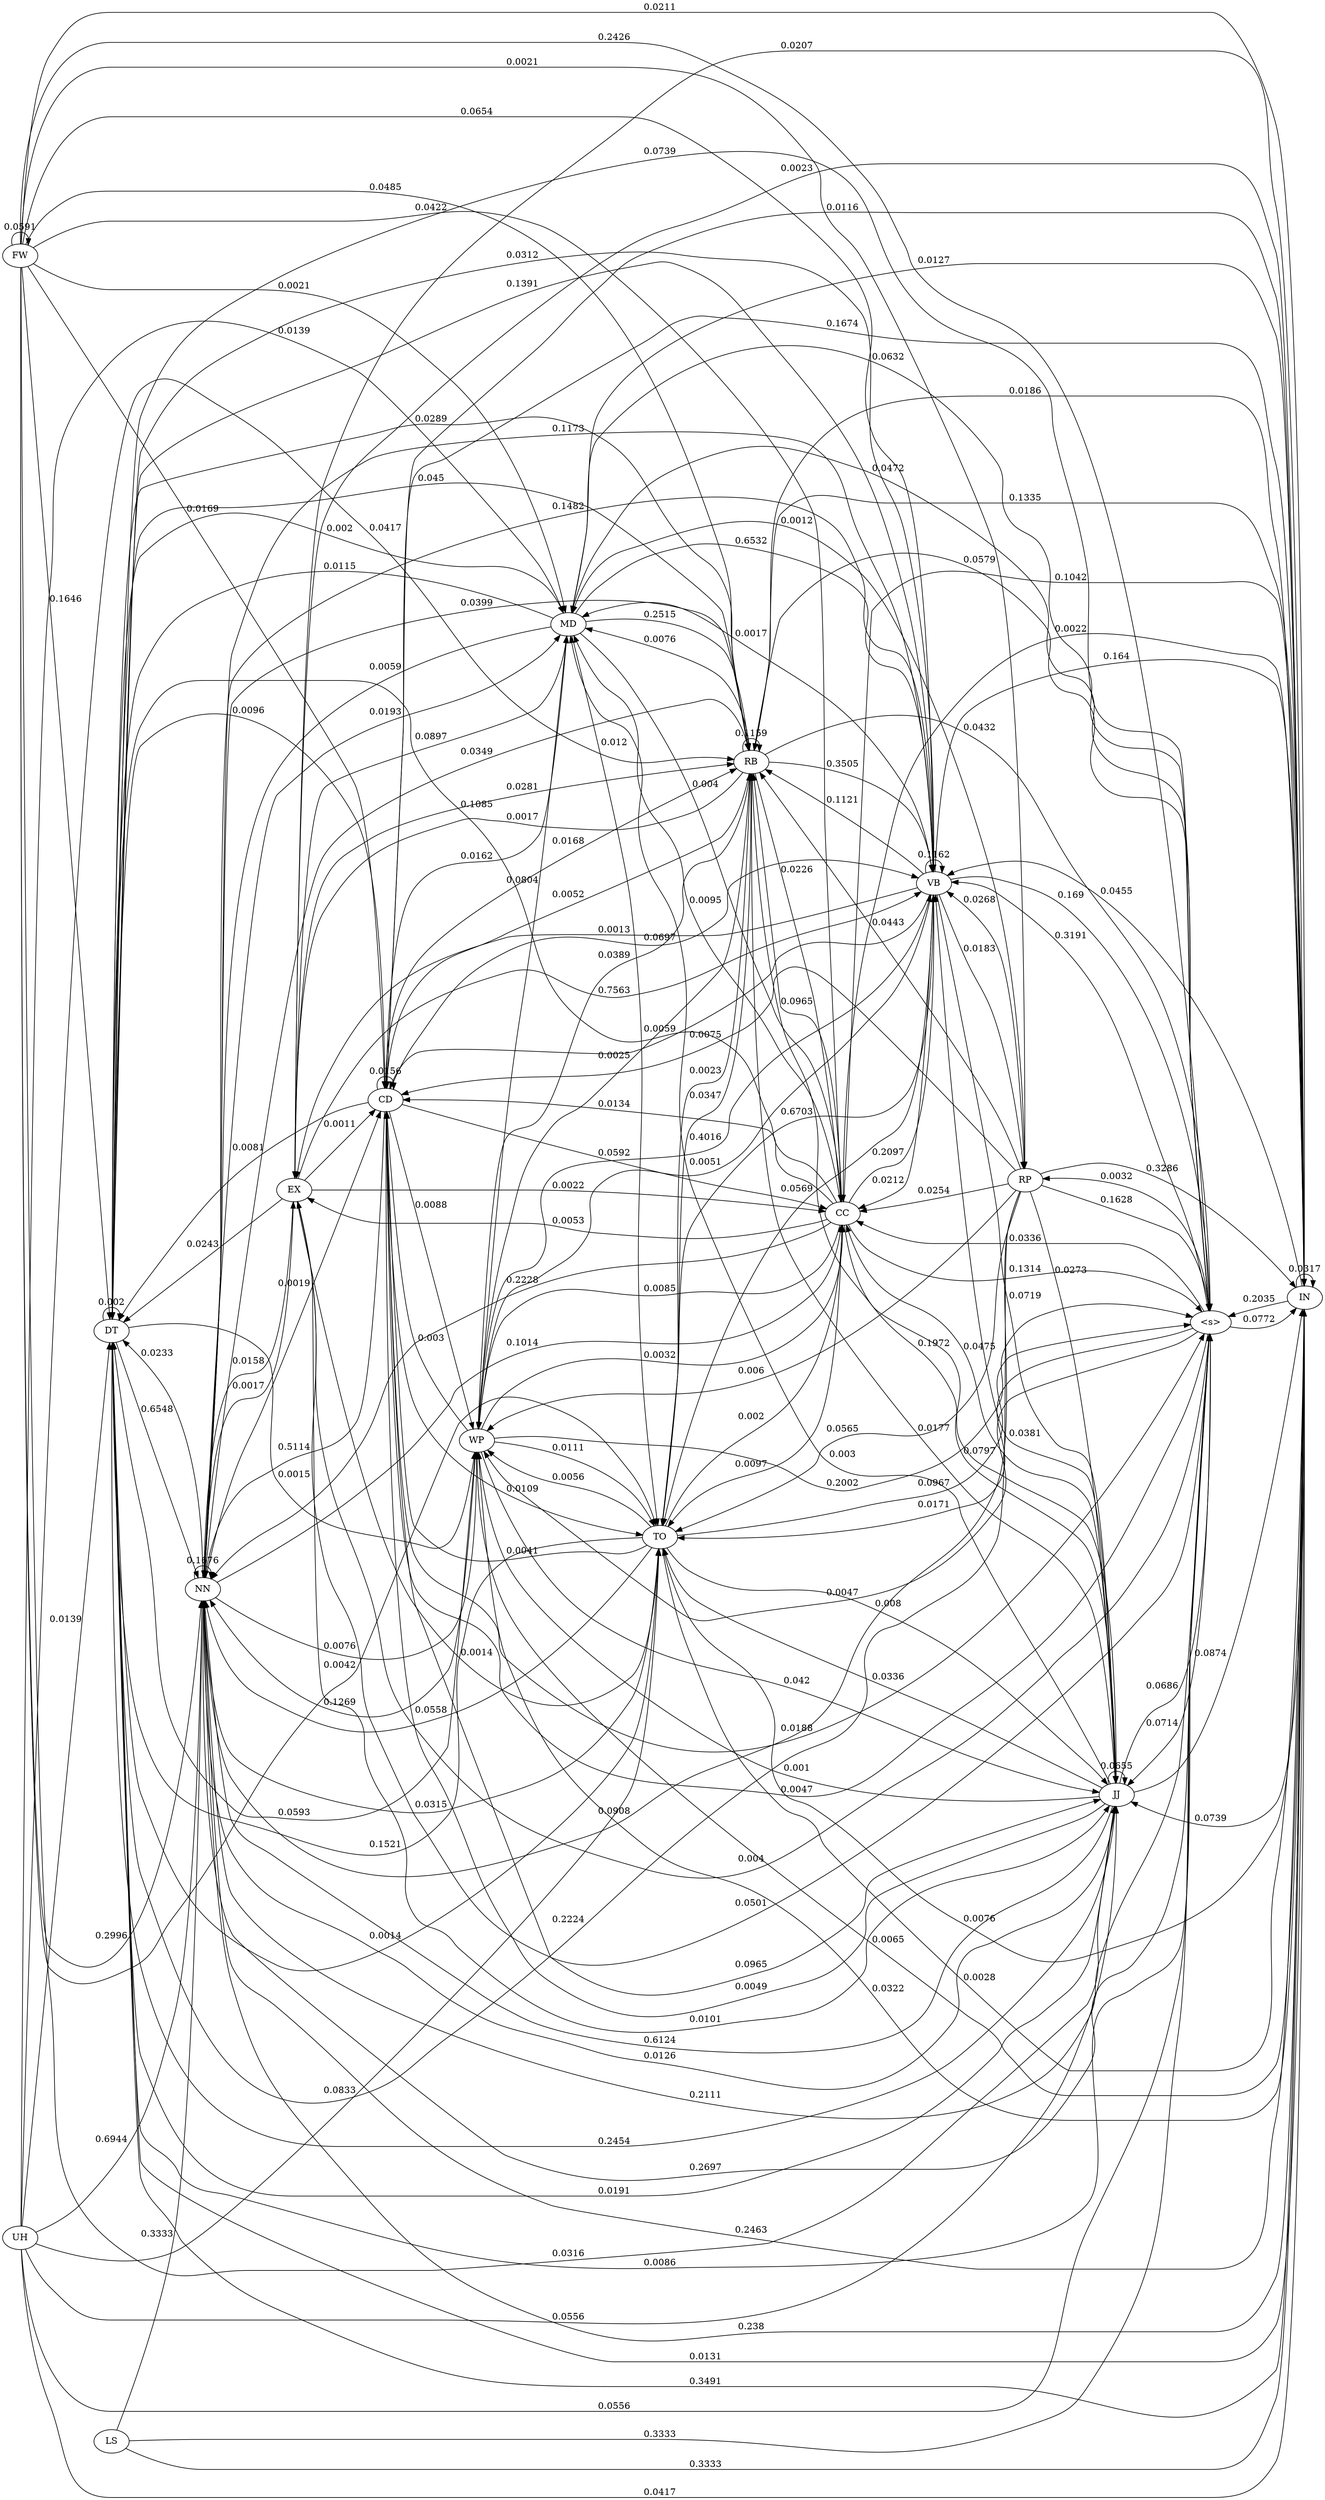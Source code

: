 digraph G {
	rankdir=LR	"DT" -> "NN" [label="0.6548"]
	"NN" -> "IN" [label="0.238"]
	"NN" -> "<s>" [label="0.2111"]
	"JJ" -> "NN" [label="0.6124"]
	"IN" -> "DT" [label="0.3491"]
	"NN" -> "NN" [label="0.1676"]
	"<s>" -> "VB" [label="0.3191"]
	"NN" -> "VB" [label="0.1482"]
	"<s>" -> "NN" [label="0.2697"]
	"IN" -> "NN" [label="0.2463"]
	"VB" -> "<s>" [label="0.169"]
	"VB" -> "IN" [label="0.164"]
	"NN" -> "CC" [label="0.1014"]
	"IN" -> "<s>" [label="0.2035"]
	"DT" -> "JJ" [label="0.2454"]
	"VB" -> "DT" [label="0.1391"]
	"VB" -> "NN" [label="0.1173"]
	"RB" -> "VB" [label="0.3505"]
	"VB" -> "VB" [label="0.1162"]
	"VB" -> "RB" [label="0.1121"]
	"TO" -> "VB" [label="0.6703"]
	"VB" -> "JJ" [label="0.0719"]
	"RB" -> "JJ" [label="0.1972"]
	"MD" -> "VB" [label="0.6532"]
	"<s>" -> "IN" [label="0.0772"]
	"VB" -> "TO" [label="0.0569"]
	"<s>" -> "DT" [label="0.0739"]
	"IN" -> "JJ" [label="0.0739"]
	"<s>" -> "JJ" [label="0.0714"]
	"NN" -> "RB" [label="0.0349"]
	"CC" -> "NN" [label="0.2228"]
	"CC" -> "VB" [label="0.2097"]
	"NN" -> "TO" [label="0.0315"]
	"<s>" -> "MD" [label="0.0632"]
	"RB" -> "IN" [label="0.1335"]
	"<s>" -> "RB" [label="0.0579"]
	"JJ" -> "IN" [label="0.0874"]
	"RB" -> "RB" [label="0.1159"]
	"NN" -> "DT" [label="0.0233"]
	"IN" -> "VB" [label="0.0455"]
	"JJ" -> "<s>" [label="0.0686"]
	"CC" -> "<s>" [label="0.1314"]
	"JJ" -> "JJ" [label="0.0655"]
	"NN" -> "MD" [label="0.0193"]
	"CC" -> "DT" [label="0.1085"]
	"<s>" -> "CC" [label="0.0336"]
	"CC" -> "IN" [label="0.1042"]
	"TO" -> "DT" [label="0.1521"]
	"IN" -> "IN" [label="0.0317"]
	"MD" -> "RB" [label="0.2515"]
	"CC" -> "RB" [label="0.0965"]
	"JJ" -> "CC" [label="0.0475"]
	"VB" -> "CC" [label="0.0212"]
	"NN" -> "JJ" [label="0.0126"]
	"CC" -> "JJ" [label="0.0797"]
	"VB" -> "RP" [label="0.0183"]
	"CD" -> "NN" [label="0.5114"]
	"DT" -> "VB" [label="0.0312"]
	"JJ" -> "VB" [label="0.0381"]
	"DT" -> "RB" [label="0.0289"]
	"JJ" -> "TO" [label="0.0336"]
	"TO" -> "<s>" [label="0.0967"]
	"RB" -> "DT" [label="0.045"]
	"RB" -> "<s>" [label="0.0432"]
	"IN" -> "RB" [label="0.0186"]
	"RB" -> "NN" [label="0.0399"]
	"<s>" -> "TO" [label="0.0171"]
	"WP" -> "VB" [label="0.4016"]
	"RB" -> "TO" [label="0.0347"]
	"NN" -> "WP" [label="0.0076"]
	"JJ" -> "DT" [label="0.0191"]
	"TO" -> "NN" [label="0.0558"]
	"IN" -> "CD" [label="0.0116"]
	"JJ" -> "RB" [label="0.0177"]
	"EX" -> "VB" [label="0.7563"]
	"RB" -> "CC" [label="0.0226"]
	"DT" -> "IN" [label="0.0131"]
	"RP" -> "IN" [label="0.3286"]
	"WP" -> "<s>" [label="0.2002"]
	"VB" -> "CD" [label="0.0059"]
	"CD" -> "IN" [label="0.1674"]
	"IN" -> "TO" [label="0.0076"]
	"DT" -> "CD" [label="0.0096"]
	"VB" -> "WP" [label="0.0051"]
	"RP" -> "DT" [label="0.2224"]
	"DT" -> "<s>" [label="0.0086"]
	"IN" -> "WP" [label="0.0065"]
	"MD" -> "<s>" [label="0.0472"]
	"WP" -> "NN" [label="0.1269"]
	"RP" -> "<s>" [label="0.1628"]
	"<s>" -> "WP" [label="0.0047"]
	"<s>" -> "CD" [label="0.0047"]
	"CD" -> "JJ" [label="0.0965"]
	"CC" -> "CD" [label="0.0134"]
	"<s>" -> "EX" [label="0.004"]
	"NN" -> "CD" [label="0.0019"]
	"NN" -> "EX" [label="0.0017"]
	"RB" -> "MD" [label="0.0076"]
	"WP" -> "MD" [label="0.0804"]
	"CD" -> "VB" [label="0.0697"]
	"<s>" -> "RP" [label="0.0032"]
	"CC" -> "TO" [label="0.0097"]
	"JJ" -> "CD" [label="0.0049"]
	"CC" -> "MD" [label="0.0095"]
	"CD" -> "CC" [label="0.0592"]
	"RP" -> "NN" [label="0.0908"]
	"CC" -> "WP" [label="0.0085"]
	"WP" -> "DT" [label="0.0593"]
	"RB" -> "CD" [label="0.0052"]
	"VB" -> "MD" [label="0.0017"]
	"IN" -> "EX" [label="0.0023"]
	"IN" -> "CC" [label="0.0022"]
	"JJ" -> "MD" [label="0.003"]
	"VB" -> "EX" [label="0.0013"]
	"WP" -> "JJ" [label="0.042"]
	"TO" -> "JJ" [label="0.008"]
	"RP" -> "TO" [label="0.0565"]
	"CC" -> "EX" [label="0.0053"]
	"WP" -> "RB" [label="0.0389"]
	"DT" -> "MD" [label="0.002"]
	"MD" -> "IN" [label="0.0127"]
	"DT" -> "DT" [label="0.002"]
	"MD" -> "TO" [label="0.012"]
	"MD" -> "DT" [label="0.0115"]
	"RP" -> "RB" [label="0.0443"]
	"WP" -> "IN" [label="0.0322"]
	"EX" -> "MD" [label="0.0897"]
	"TO" -> "WP" [label="0.0056"]
	"DT" -> "WP" [label="0.0015"]
	"RB" -> "WP" [label="0.0025"]
	"DT" -> "TO" [label="0.0014"]
	"CD" -> "<s>" [label="0.0188"]
	"TO" -> "CD" [label="0.0041"]
	"RP" -> "JJ" [label="0.0273"]
	"RP" -> "VB" [label="0.0268"]
	"CD" -> "RB" [label="0.0168"]
	"RB" -> "EX" [label="0.0017"]
	"CD" -> "MD" [label="0.0162"]
	"RP" -> "CC" [label="0.0254"]
	"CD" -> "CD" [label="0.0156"]
	"EX" -> "<s>" [label="0.0501"]
	"MD" -> "NN" [label="0.0059"]
	"JJ" -> "WP" [label="0.001"]
	"TO" -> "IN" [label="0.0028"]
	"FW" -> "NN" [label="0.2996"]
	"CD" -> "TO" [label="0.0109"]
	"MD" -> "CC" [label="0.004"]
	"TO" -> "RB" [label="0.0023"]
	"WP" -> "TO" [label="0.0111"]
	"FW" -> "<s>" [label="0.2426"]
	"TO" -> "CC" [label="0.002"]
	"CD" -> "WP" [label="0.0088"]
	"EX" -> "RB" [label="0.0281"]
	"CD" -> "DT" [label="0.0081"]
	"EX" -> "DT" [label="0.0243"]
	"FW" -> "DT" [label="0.1646"]
	"EX" -> "IN" [label="0.0207"]
	"EX" -> "NN" [label="0.0158"]
	"RP" -> "CD" [label="0.0075"]
	"UH" -> "NN" [label="0.6944"]
	"RP" -> "WP" [label="0.006"]
	"EX" -> "JJ" [label="0.0101"]
	"WP" -> "CC" [label="0.0032"]
	"WP" -> "CD" [label="0.003"]
	"FW" -> "VB" [label="0.0654"]
	"FW" -> "FW" [label="0.0591"]
	"FW" -> "RB" [label="0.0485"]
	"FW" -> "CC" [label="0.0422"]
	"FW" -> "JJ" [label="0.0316"]
	"FW" -> "IN" [label="0.0211"]
	"RP" -> "MD" [label="0.0012"]
	"EX" -> "CC" [label="0.0022"]
	"FW" -> "CD" [label="0.0169"]
	"UH" -> "TO" [label="0.0833"]
	"EX" -> "TO" [label="0.0014"]
	"UH" -> "<s>" [label="0.0556"]
	"EX" -> "CD" [label="0.0011"]
	"UH" -> "JJ" [label="0.0556"]
	"UH" -> "RB" [label="0.0417"]
	"UH" -> "IN" [label="0.0417"]
	"FW" -> "TO" [label="0.0042"]
	"UH" -> "DT" [label="0.0139"]
	"LS" -> "NN" [label="0.3333"]
	"LS" -> "IN" [label="0.3333"]
	"LS" -> "<s>" [label="0.3333"]
	"UH" -> "MD" [label="0.0139"]
	"FW" -> "MD" [label="0.0021"]
	"FW" -> "RP" [label="0.0021"]
}
